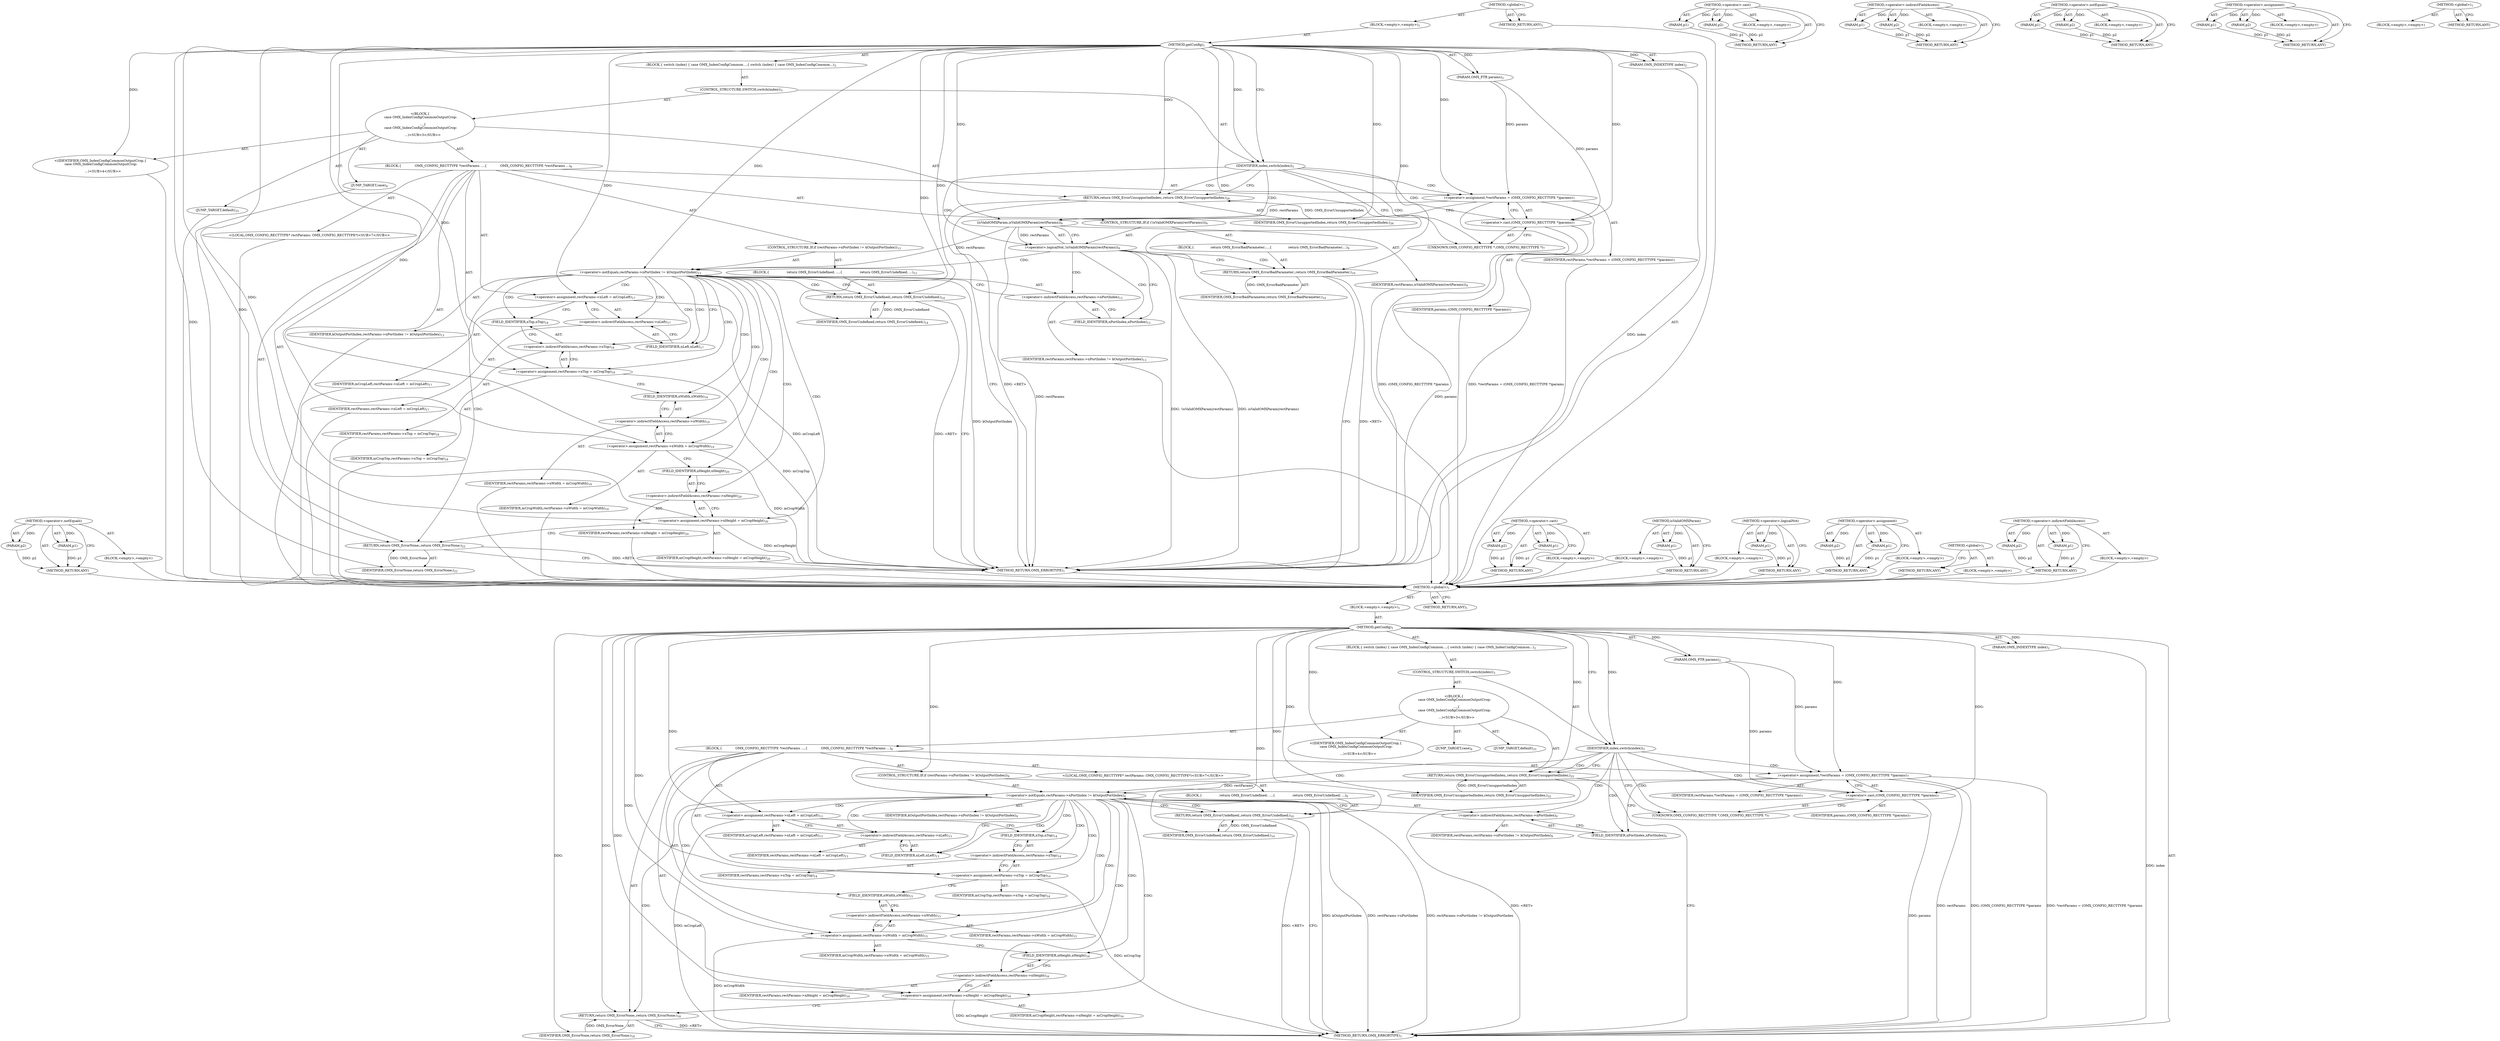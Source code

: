 digraph "&lt;operator&gt;.indirectFieldAccess" {
vulnerable_6 [label=<(METHOD,&lt;global&gt;)<SUB>1</SUB>>];
vulnerable_7 [label=<(BLOCK,&lt;empty&gt;,&lt;empty&gt;)<SUB>1</SUB>>];
vulnerable_8 [label=<(METHOD,getConfig)<SUB>1</SUB>>];
vulnerable_9 [label=<(PARAM,OMX_INDEXTYPE index)<SUB>2</SUB>>];
vulnerable_10 [label=<(PARAM,OMX_PTR params)<SUB>2</SUB>>];
vulnerable_11 [label=<(BLOCK,{
 switch (index) {
 case OMX_IndexConfigCommon...,{
 switch (index) {
 case OMX_IndexConfigCommon...)<SUB>2</SUB>>];
vulnerable_12 [label=<(CONTROL_STRUCTURE,SWITCH,switch(index))<SUB>3</SUB>>];
vulnerable_13 [label=<(IDENTIFIER,index,switch(index))<SUB>3</SUB>>];
vulnerable_14 [label="<(BLOCK,{
 case OMX_IndexConfigCommonOutputCrop:

     ...,{
 case OMX_IndexConfigCommonOutputCrop:

     ...)<SUB>3</SUB>>"];
vulnerable_15 [label=<(JUMP_TARGET,case)<SUB>4</SUB>>];
vulnerable_16 [label="<(IDENTIFIER,OMX_IndexConfigCommonOutputCrop,{
 case OMX_IndexConfigCommonOutputCrop:

     ...)<SUB>4</SUB>>"];
vulnerable_17 [label=<(BLOCK,{
             OMX_CONFIG_RECTTYPE *rectParams ...,{
             OMX_CONFIG_RECTTYPE *rectParams ...)<SUB>6</SUB>>];
vulnerable_18 [label="<(LOCAL,OMX_CONFIG_RECTTYPE* rectParams: OMX_CONFIG_RECTTYPE*)<SUB>7</SUB>>"];
vulnerable_19 [label=<(&lt;operator&gt;.assignment,*rectParams = (OMX_CONFIG_RECTTYPE *)params)<SUB>7</SUB>>];
vulnerable_20 [label=<(IDENTIFIER,rectParams,*rectParams = (OMX_CONFIG_RECTTYPE *)params)<SUB>7</SUB>>];
vulnerable_21 [label=<(&lt;operator&gt;.cast,(OMX_CONFIG_RECTTYPE *)params)<SUB>7</SUB>>];
vulnerable_22 [label=<(UNKNOWN,OMX_CONFIG_RECTTYPE *,OMX_CONFIG_RECTTYPE *)<SUB>7</SUB>>];
vulnerable_23 [label=<(IDENTIFIER,params,(OMX_CONFIG_RECTTYPE *)params)<SUB>7</SUB>>];
vulnerable_24 [label=<(CONTROL_STRUCTURE,IF,if (rectParams-&gt;nPortIndex != kOutputPortIndex))<SUB>9</SUB>>];
vulnerable_25 [label=<(&lt;operator&gt;.notEquals,rectParams-&gt;nPortIndex != kOutputPortIndex)<SUB>9</SUB>>];
vulnerable_26 [label=<(&lt;operator&gt;.indirectFieldAccess,rectParams-&gt;nPortIndex)<SUB>9</SUB>>];
vulnerable_27 [label=<(IDENTIFIER,rectParams,rectParams-&gt;nPortIndex != kOutputPortIndex)<SUB>9</SUB>>];
vulnerable_28 [label=<(FIELD_IDENTIFIER,nPortIndex,nPortIndex)<SUB>9</SUB>>];
vulnerable_29 [label=<(IDENTIFIER,kOutputPortIndex,rectParams-&gt;nPortIndex != kOutputPortIndex)<SUB>9</SUB>>];
vulnerable_30 [label=<(BLOCK,{
                 return OMX_ErrorUndefined;
 ...,{
                 return OMX_ErrorUndefined;
 ...)<SUB>9</SUB>>];
vulnerable_31 [label=<(RETURN,return OMX_ErrorUndefined;,return OMX_ErrorUndefined;)<SUB>10</SUB>>];
vulnerable_32 [label=<(IDENTIFIER,OMX_ErrorUndefined,return OMX_ErrorUndefined;)<SUB>10</SUB>>];
vulnerable_33 [label=<(&lt;operator&gt;.assignment,rectParams-&gt;nLeft = mCropLeft)<SUB>13</SUB>>];
vulnerable_34 [label=<(&lt;operator&gt;.indirectFieldAccess,rectParams-&gt;nLeft)<SUB>13</SUB>>];
vulnerable_35 [label=<(IDENTIFIER,rectParams,rectParams-&gt;nLeft = mCropLeft)<SUB>13</SUB>>];
vulnerable_36 [label=<(FIELD_IDENTIFIER,nLeft,nLeft)<SUB>13</SUB>>];
vulnerable_37 [label=<(IDENTIFIER,mCropLeft,rectParams-&gt;nLeft = mCropLeft)<SUB>13</SUB>>];
vulnerable_38 [label=<(&lt;operator&gt;.assignment,rectParams-&gt;nTop = mCropTop)<SUB>14</SUB>>];
vulnerable_39 [label=<(&lt;operator&gt;.indirectFieldAccess,rectParams-&gt;nTop)<SUB>14</SUB>>];
vulnerable_40 [label=<(IDENTIFIER,rectParams,rectParams-&gt;nTop = mCropTop)<SUB>14</SUB>>];
vulnerable_41 [label=<(FIELD_IDENTIFIER,nTop,nTop)<SUB>14</SUB>>];
vulnerable_42 [label=<(IDENTIFIER,mCropTop,rectParams-&gt;nTop = mCropTop)<SUB>14</SUB>>];
vulnerable_43 [label=<(&lt;operator&gt;.assignment,rectParams-&gt;nWidth = mCropWidth)<SUB>15</SUB>>];
vulnerable_44 [label=<(&lt;operator&gt;.indirectFieldAccess,rectParams-&gt;nWidth)<SUB>15</SUB>>];
vulnerable_45 [label=<(IDENTIFIER,rectParams,rectParams-&gt;nWidth = mCropWidth)<SUB>15</SUB>>];
vulnerable_46 [label=<(FIELD_IDENTIFIER,nWidth,nWidth)<SUB>15</SUB>>];
vulnerable_47 [label=<(IDENTIFIER,mCropWidth,rectParams-&gt;nWidth = mCropWidth)<SUB>15</SUB>>];
vulnerable_48 [label=<(&lt;operator&gt;.assignment,rectParams-&gt;nHeight = mCropHeight)<SUB>16</SUB>>];
vulnerable_49 [label=<(&lt;operator&gt;.indirectFieldAccess,rectParams-&gt;nHeight)<SUB>16</SUB>>];
vulnerable_50 [label=<(IDENTIFIER,rectParams,rectParams-&gt;nHeight = mCropHeight)<SUB>16</SUB>>];
vulnerable_51 [label=<(FIELD_IDENTIFIER,nHeight,nHeight)<SUB>16</SUB>>];
vulnerable_52 [label=<(IDENTIFIER,mCropHeight,rectParams-&gt;nHeight = mCropHeight)<SUB>16</SUB>>];
vulnerable_53 [label=<(RETURN,return OMX_ErrorNone;,return OMX_ErrorNone;)<SUB>18</SUB>>];
vulnerable_54 [label=<(IDENTIFIER,OMX_ErrorNone,return OMX_ErrorNone;)<SUB>18</SUB>>];
vulnerable_55 [label=<(JUMP_TARGET,default)<SUB>21</SUB>>];
vulnerable_56 [label=<(RETURN,return OMX_ErrorUnsupportedIndex;,return OMX_ErrorUnsupportedIndex;)<SUB>22</SUB>>];
vulnerable_57 [label=<(IDENTIFIER,OMX_ErrorUnsupportedIndex,return OMX_ErrorUnsupportedIndex;)<SUB>22</SUB>>];
vulnerable_58 [label=<(METHOD_RETURN,OMX_ERRORTYPE)<SUB>1</SUB>>];
vulnerable_60 [label=<(METHOD_RETURN,ANY)<SUB>1</SUB>>];
vulnerable_86 [label=<(METHOD,&lt;operator&gt;.cast)>];
vulnerable_87 [label=<(PARAM,p1)>];
vulnerable_88 [label=<(PARAM,p2)>];
vulnerable_89 [label=<(BLOCK,&lt;empty&gt;,&lt;empty&gt;)>];
vulnerable_90 [label=<(METHOD_RETURN,ANY)>];
vulnerable_96 [label=<(METHOD,&lt;operator&gt;.indirectFieldAccess)>];
vulnerable_97 [label=<(PARAM,p1)>];
vulnerable_98 [label=<(PARAM,p2)>];
vulnerable_99 [label=<(BLOCK,&lt;empty&gt;,&lt;empty&gt;)>];
vulnerable_100 [label=<(METHOD_RETURN,ANY)>];
vulnerable_91 [label=<(METHOD,&lt;operator&gt;.notEquals)>];
vulnerable_92 [label=<(PARAM,p1)>];
vulnerable_93 [label=<(PARAM,p2)>];
vulnerable_94 [label=<(BLOCK,&lt;empty&gt;,&lt;empty&gt;)>];
vulnerable_95 [label=<(METHOD_RETURN,ANY)>];
vulnerable_81 [label=<(METHOD,&lt;operator&gt;.assignment)>];
vulnerable_82 [label=<(PARAM,p1)>];
vulnerable_83 [label=<(PARAM,p2)>];
vulnerable_84 [label=<(BLOCK,&lt;empty&gt;,&lt;empty&gt;)>];
vulnerable_85 [label=<(METHOD_RETURN,ANY)>];
vulnerable_75 [label=<(METHOD,&lt;global&gt;)<SUB>1</SUB>>];
vulnerable_76 [label=<(BLOCK,&lt;empty&gt;,&lt;empty&gt;)>];
vulnerable_77 [label=<(METHOD_RETURN,ANY)>];
fixed_106 [label=<(METHOD,&lt;operator&gt;.notEquals)>];
fixed_107 [label=<(PARAM,p1)>];
fixed_108 [label=<(PARAM,p2)>];
fixed_109 [label=<(BLOCK,&lt;empty&gt;,&lt;empty&gt;)>];
fixed_110 [label=<(METHOD_RETURN,ANY)>];
fixed_6 [label=<(METHOD,&lt;global&gt;)<SUB>1</SUB>>];
fixed_7 [label=<(BLOCK,&lt;empty&gt;,&lt;empty&gt;)<SUB>1</SUB>>];
fixed_8 [label=<(METHOD,getConfig)<SUB>1</SUB>>];
fixed_9 [label=<(PARAM,OMX_INDEXTYPE index)<SUB>2</SUB>>];
fixed_10 [label=<(PARAM,OMX_PTR params)<SUB>2</SUB>>];
fixed_11 [label=<(BLOCK,{
 switch (index) {
 case OMX_IndexConfigCommon...,{
 switch (index) {
 case OMX_IndexConfigCommon...)<SUB>2</SUB>>];
fixed_12 [label=<(CONTROL_STRUCTURE,SWITCH,switch(index))<SUB>3</SUB>>];
fixed_13 [label=<(IDENTIFIER,index,switch(index))<SUB>3</SUB>>];
fixed_14 [label="<(BLOCK,{
 case OMX_IndexConfigCommonOutputCrop:

     ...,{
 case OMX_IndexConfigCommonOutputCrop:

     ...)<SUB>3</SUB>>"];
fixed_15 [label=<(JUMP_TARGET,case)<SUB>4</SUB>>];
fixed_16 [label="<(IDENTIFIER,OMX_IndexConfigCommonOutputCrop,{
 case OMX_IndexConfigCommonOutputCrop:

     ...)<SUB>4</SUB>>"];
fixed_17 [label=<(BLOCK,{
             OMX_CONFIG_RECTTYPE *rectParams ...,{
             OMX_CONFIG_RECTTYPE *rectParams ...)<SUB>6</SUB>>];
fixed_18 [label="<(LOCAL,OMX_CONFIG_RECTTYPE* rectParams: OMX_CONFIG_RECTTYPE*)<SUB>7</SUB>>"];
fixed_19 [label=<(&lt;operator&gt;.assignment,*rectParams = (OMX_CONFIG_RECTTYPE *)params)<SUB>7</SUB>>];
fixed_20 [label=<(IDENTIFIER,rectParams,*rectParams = (OMX_CONFIG_RECTTYPE *)params)<SUB>7</SUB>>];
fixed_21 [label=<(&lt;operator&gt;.cast,(OMX_CONFIG_RECTTYPE *)params)<SUB>7</SUB>>];
fixed_22 [label=<(UNKNOWN,OMX_CONFIG_RECTTYPE *,OMX_CONFIG_RECTTYPE *)<SUB>7</SUB>>];
fixed_23 [label=<(IDENTIFIER,params,(OMX_CONFIG_RECTTYPE *)params)<SUB>7</SUB>>];
fixed_24 [label=<(CONTROL_STRUCTURE,IF,if (!isValidOMXParam(rectParams)))<SUB>9</SUB>>];
fixed_25 [label=<(&lt;operator&gt;.logicalNot,!isValidOMXParam(rectParams))<SUB>9</SUB>>];
fixed_26 [label=<(isValidOMXParam,isValidOMXParam(rectParams))<SUB>9</SUB>>];
fixed_27 [label=<(IDENTIFIER,rectParams,isValidOMXParam(rectParams))<SUB>9</SUB>>];
fixed_28 [label=<(BLOCK,{
                return OMX_ErrorBadParameter;...,{
                return OMX_ErrorBadParameter;...)<SUB>9</SUB>>];
fixed_29 [label=<(RETURN,return OMX_ErrorBadParameter;,return OMX_ErrorBadParameter;)<SUB>10</SUB>>];
fixed_30 [label=<(IDENTIFIER,OMX_ErrorBadParameter,return OMX_ErrorBadParameter;)<SUB>10</SUB>>];
fixed_31 [label=<(CONTROL_STRUCTURE,IF,if (rectParams-&gt;nPortIndex != kOutputPortIndex))<SUB>13</SUB>>];
fixed_32 [label=<(&lt;operator&gt;.notEquals,rectParams-&gt;nPortIndex != kOutputPortIndex)<SUB>13</SUB>>];
fixed_33 [label=<(&lt;operator&gt;.indirectFieldAccess,rectParams-&gt;nPortIndex)<SUB>13</SUB>>];
fixed_34 [label=<(IDENTIFIER,rectParams,rectParams-&gt;nPortIndex != kOutputPortIndex)<SUB>13</SUB>>];
fixed_35 [label=<(FIELD_IDENTIFIER,nPortIndex,nPortIndex)<SUB>13</SUB>>];
fixed_36 [label=<(IDENTIFIER,kOutputPortIndex,rectParams-&gt;nPortIndex != kOutputPortIndex)<SUB>13</SUB>>];
fixed_37 [label=<(BLOCK,{
                 return OMX_ErrorUndefined;
 ...,{
                 return OMX_ErrorUndefined;
 ...)<SUB>13</SUB>>];
fixed_38 [label=<(RETURN,return OMX_ErrorUndefined;,return OMX_ErrorUndefined;)<SUB>14</SUB>>];
fixed_39 [label=<(IDENTIFIER,OMX_ErrorUndefined,return OMX_ErrorUndefined;)<SUB>14</SUB>>];
fixed_40 [label=<(&lt;operator&gt;.assignment,rectParams-&gt;nLeft = mCropLeft)<SUB>17</SUB>>];
fixed_41 [label=<(&lt;operator&gt;.indirectFieldAccess,rectParams-&gt;nLeft)<SUB>17</SUB>>];
fixed_42 [label=<(IDENTIFIER,rectParams,rectParams-&gt;nLeft = mCropLeft)<SUB>17</SUB>>];
fixed_43 [label=<(FIELD_IDENTIFIER,nLeft,nLeft)<SUB>17</SUB>>];
fixed_44 [label=<(IDENTIFIER,mCropLeft,rectParams-&gt;nLeft = mCropLeft)<SUB>17</SUB>>];
fixed_45 [label=<(&lt;operator&gt;.assignment,rectParams-&gt;nTop = mCropTop)<SUB>18</SUB>>];
fixed_46 [label=<(&lt;operator&gt;.indirectFieldAccess,rectParams-&gt;nTop)<SUB>18</SUB>>];
fixed_47 [label=<(IDENTIFIER,rectParams,rectParams-&gt;nTop = mCropTop)<SUB>18</SUB>>];
fixed_48 [label=<(FIELD_IDENTIFIER,nTop,nTop)<SUB>18</SUB>>];
fixed_49 [label=<(IDENTIFIER,mCropTop,rectParams-&gt;nTop = mCropTop)<SUB>18</SUB>>];
fixed_50 [label=<(&lt;operator&gt;.assignment,rectParams-&gt;nWidth = mCropWidth)<SUB>19</SUB>>];
fixed_51 [label=<(&lt;operator&gt;.indirectFieldAccess,rectParams-&gt;nWidth)<SUB>19</SUB>>];
fixed_52 [label=<(IDENTIFIER,rectParams,rectParams-&gt;nWidth = mCropWidth)<SUB>19</SUB>>];
fixed_53 [label=<(FIELD_IDENTIFIER,nWidth,nWidth)<SUB>19</SUB>>];
fixed_54 [label=<(IDENTIFIER,mCropWidth,rectParams-&gt;nWidth = mCropWidth)<SUB>19</SUB>>];
fixed_55 [label=<(&lt;operator&gt;.assignment,rectParams-&gt;nHeight = mCropHeight)<SUB>20</SUB>>];
fixed_56 [label=<(&lt;operator&gt;.indirectFieldAccess,rectParams-&gt;nHeight)<SUB>20</SUB>>];
fixed_57 [label=<(IDENTIFIER,rectParams,rectParams-&gt;nHeight = mCropHeight)<SUB>20</SUB>>];
fixed_58 [label=<(FIELD_IDENTIFIER,nHeight,nHeight)<SUB>20</SUB>>];
fixed_59 [label=<(IDENTIFIER,mCropHeight,rectParams-&gt;nHeight = mCropHeight)<SUB>20</SUB>>];
fixed_60 [label=<(RETURN,return OMX_ErrorNone;,return OMX_ErrorNone;)<SUB>22</SUB>>];
fixed_61 [label=<(IDENTIFIER,OMX_ErrorNone,return OMX_ErrorNone;)<SUB>22</SUB>>];
fixed_62 [label=<(JUMP_TARGET,default)<SUB>25</SUB>>];
fixed_63 [label=<(RETURN,return OMX_ErrorUnsupportedIndex;,return OMX_ErrorUnsupportedIndex;)<SUB>26</SUB>>];
fixed_64 [label=<(IDENTIFIER,OMX_ErrorUnsupportedIndex,return OMX_ErrorUnsupportedIndex;)<SUB>26</SUB>>];
fixed_65 [label=<(METHOD_RETURN,OMX_ERRORTYPE)<SUB>1</SUB>>];
fixed_67 [label=<(METHOD_RETURN,ANY)<SUB>1</SUB>>];
fixed_93 [label=<(METHOD,&lt;operator&gt;.cast)>];
fixed_94 [label=<(PARAM,p1)>];
fixed_95 [label=<(PARAM,p2)>];
fixed_96 [label=<(BLOCK,&lt;empty&gt;,&lt;empty&gt;)>];
fixed_97 [label=<(METHOD_RETURN,ANY)>];
fixed_102 [label=<(METHOD,isValidOMXParam)>];
fixed_103 [label=<(PARAM,p1)>];
fixed_104 [label=<(BLOCK,&lt;empty&gt;,&lt;empty&gt;)>];
fixed_105 [label=<(METHOD_RETURN,ANY)>];
fixed_98 [label=<(METHOD,&lt;operator&gt;.logicalNot)>];
fixed_99 [label=<(PARAM,p1)>];
fixed_100 [label=<(BLOCK,&lt;empty&gt;,&lt;empty&gt;)>];
fixed_101 [label=<(METHOD_RETURN,ANY)>];
fixed_88 [label=<(METHOD,&lt;operator&gt;.assignment)>];
fixed_89 [label=<(PARAM,p1)>];
fixed_90 [label=<(PARAM,p2)>];
fixed_91 [label=<(BLOCK,&lt;empty&gt;,&lt;empty&gt;)>];
fixed_92 [label=<(METHOD_RETURN,ANY)>];
fixed_82 [label=<(METHOD,&lt;global&gt;)<SUB>1</SUB>>];
fixed_83 [label=<(BLOCK,&lt;empty&gt;,&lt;empty&gt;)>];
fixed_84 [label=<(METHOD_RETURN,ANY)>];
fixed_111 [label=<(METHOD,&lt;operator&gt;.indirectFieldAccess)>];
fixed_112 [label=<(PARAM,p1)>];
fixed_113 [label=<(PARAM,p2)>];
fixed_114 [label=<(BLOCK,&lt;empty&gt;,&lt;empty&gt;)>];
fixed_115 [label=<(METHOD_RETURN,ANY)>];
vulnerable_6 -> vulnerable_7  [key=0, label="AST: "];
vulnerable_6 -> vulnerable_60  [key=0, label="AST: "];
vulnerable_6 -> vulnerable_60  [key=1, label="CFG: "];
vulnerable_7 -> vulnerable_8  [key=0, label="AST: "];
vulnerable_8 -> vulnerable_9  [key=0, label="AST: "];
vulnerable_8 -> vulnerable_9  [key=1, label="DDG: "];
vulnerable_8 -> vulnerable_10  [key=0, label="AST: "];
vulnerable_8 -> vulnerable_10  [key=1, label="DDG: "];
vulnerable_8 -> vulnerable_11  [key=0, label="AST: "];
vulnerable_8 -> vulnerable_58  [key=0, label="AST: "];
vulnerable_8 -> vulnerable_13  [key=0, label="CFG: "];
vulnerable_8 -> vulnerable_13  [key=1, label="DDG: "];
vulnerable_8 -> vulnerable_16  [key=0, label="DDG: "];
vulnerable_8 -> vulnerable_56  [key=0, label="DDG: "];
vulnerable_8 -> vulnerable_19  [key=0, label="DDG: "];
vulnerable_8 -> vulnerable_33  [key=0, label="DDG: "];
vulnerable_8 -> vulnerable_38  [key=0, label="DDG: "];
vulnerable_8 -> vulnerable_43  [key=0, label="DDG: "];
vulnerable_8 -> vulnerable_48  [key=0, label="DDG: "];
vulnerable_8 -> vulnerable_53  [key=0, label="DDG: "];
vulnerable_8 -> vulnerable_57  [key=0, label="DDG: "];
vulnerable_8 -> vulnerable_54  [key=0, label="DDG: "];
vulnerable_8 -> vulnerable_21  [key=0, label="DDG: "];
vulnerable_8 -> vulnerable_25  [key=0, label="DDG: "];
vulnerable_8 -> vulnerable_31  [key=0, label="DDG: "];
vulnerable_8 -> vulnerable_32  [key=0, label="DDG: "];
vulnerable_9 -> vulnerable_58  [key=0, label="DDG: index"];
vulnerable_10 -> vulnerable_19  [key=0, label="DDG: params"];
vulnerable_10 -> vulnerable_21  [key=0, label="DDG: params"];
vulnerable_11 -> vulnerable_12  [key=0, label="AST: "];
vulnerable_12 -> vulnerable_13  [key=0, label="AST: "];
vulnerable_12 -> vulnerable_14  [key=0, label="AST: "];
vulnerable_13 -> vulnerable_22  [key=0, label="CFG: "];
vulnerable_13 -> vulnerable_22  [key=1, label="CDG: "];
vulnerable_13 -> vulnerable_56  [key=0, label="CFG: "];
vulnerable_13 -> vulnerable_56  [key=1, label="CDG: "];
vulnerable_13 -> vulnerable_21  [key=0, label="CDG: "];
vulnerable_13 -> vulnerable_26  [key=0, label="CDG: "];
vulnerable_13 -> vulnerable_19  [key=0, label="CDG: "];
vulnerable_13 -> vulnerable_28  [key=0, label="CDG: "];
vulnerable_13 -> vulnerable_25  [key=0, label="CDG: "];
vulnerable_14 -> vulnerable_15  [key=0, label="AST: "];
vulnerable_14 -> vulnerable_16  [key=0, label="AST: "];
vulnerable_14 -> vulnerable_17  [key=0, label="AST: "];
vulnerable_14 -> vulnerable_55  [key=0, label="AST: "];
vulnerable_14 -> vulnerable_56  [key=0, label="AST: "];
vulnerable_17 -> vulnerable_18  [key=0, label="AST: "];
vulnerable_17 -> vulnerable_19  [key=0, label="AST: "];
vulnerable_17 -> vulnerable_24  [key=0, label="AST: "];
vulnerable_17 -> vulnerable_33  [key=0, label="AST: "];
vulnerable_17 -> vulnerable_38  [key=0, label="AST: "];
vulnerable_17 -> vulnerable_43  [key=0, label="AST: "];
vulnerable_17 -> vulnerable_48  [key=0, label="AST: "];
vulnerable_17 -> vulnerable_53  [key=0, label="AST: "];
vulnerable_19 -> vulnerable_20  [key=0, label="AST: "];
vulnerable_19 -> vulnerable_21  [key=0, label="AST: "];
vulnerable_19 -> vulnerable_28  [key=0, label="CFG: "];
vulnerable_19 -> vulnerable_58  [key=0, label="DDG: rectParams"];
vulnerable_19 -> vulnerable_58  [key=1, label="DDG: (OMX_CONFIG_RECTTYPE *)params"];
vulnerable_19 -> vulnerable_58  [key=2, label="DDG: *rectParams = (OMX_CONFIG_RECTTYPE *)params"];
vulnerable_19 -> vulnerable_25  [key=0, label="DDG: rectParams"];
vulnerable_21 -> vulnerable_22  [key=0, label="AST: "];
vulnerable_21 -> vulnerable_23  [key=0, label="AST: "];
vulnerable_21 -> vulnerable_19  [key=0, label="CFG: "];
vulnerable_21 -> vulnerable_58  [key=0, label="DDG: params"];
vulnerable_22 -> vulnerable_21  [key=0, label="CFG: "];
vulnerable_24 -> vulnerable_25  [key=0, label="AST: "];
vulnerable_24 -> vulnerable_30  [key=0, label="AST: "];
vulnerable_25 -> vulnerable_26  [key=0, label="AST: "];
vulnerable_25 -> vulnerable_29  [key=0, label="AST: "];
vulnerable_25 -> vulnerable_31  [key=0, label="CFG: "];
vulnerable_25 -> vulnerable_31  [key=1, label="CDG: "];
vulnerable_25 -> vulnerable_36  [key=0, label="CFG: "];
vulnerable_25 -> vulnerable_36  [key=1, label="CDG: "];
vulnerable_25 -> vulnerable_58  [key=0, label="DDG: rectParams-&gt;nPortIndex"];
vulnerable_25 -> vulnerable_58  [key=1, label="DDG: rectParams-&gt;nPortIndex != kOutputPortIndex"];
vulnerable_25 -> vulnerable_58  [key=2, label="DDG: kOutputPortIndex"];
vulnerable_25 -> vulnerable_34  [key=0, label="CDG: "];
vulnerable_25 -> vulnerable_48  [key=0, label="CDG: "];
vulnerable_25 -> vulnerable_49  [key=0, label="CDG: "];
vulnerable_25 -> vulnerable_33  [key=0, label="CDG: "];
vulnerable_25 -> vulnerable_51  [key=0, label="CDG: "];
vulnerable_25 -> vulnerable_46  [key=0, label="CDG: "];
vulnerable_25 -> vulnerable_53  [key=0, label="CDG: "];
vulnerable_25 -> vulnerable_38  [key=0, label="CDG: "];
vulnerable_25 -> vulnerable_41  [key=0, label="CDG: "];
vulnerable_25 -> vulnerable_44  [key=0, label="CDG: "];
vulnerable_25 -> vulnerable_39  [key=0, label="CDG: "];
vulnerable_25 -> vulnerable_43  [key=0, label="CDG: "];
vulnerable_26 -> vulnerable_27  [key=0, label="AST: "];
vulnerable_26 -> vulnerable_28  [key=0, label="AST: "];
vulnerable_26 -> vulnerable_25  [key=0, label="CFG: "];
vulnerable_28 -> vulnerable_26  [key=0, label="CFG: "];
vulnerable_30 -> vulnerable_31  [key=0, label="AST: "];
vulnerable_31 -> vulnerable_32  [key=0, label="AST: "];
vulnerable_31 -> vulnerable_58  [key=0, label="CFG: "];
vulnerable_31 -> vulnerable_58  [key=1, label="DDG: &lt;RET&gt;"];
vulnerable_32 -> vulnerable_31  [key=0, label="DDG: OMX_ErrorUndefined"];
vulnerable_33 -> vulnerable_34  [key=0, label="AST: "];
vulnerable_33 -> vulnerable_37  [key=0, label="AST: "];
vulnerable_33 -> vulnerable_41  [key=0, label="CFG: "];
vulnerable_33 -> vulnerable_58  [key=0, label="DDG: mCropLeft"];
vulnerable_34 -> vulnerable_35  [key=0, label="AST: "];
vulnerable_34 -> vulnerable_36  [key=0, label="AST: "];
vulnerable_34 -> vulnerable_33  [key=0, label="CFG: "];
vulnerable_36 -> vulnerable_34  [key=0, label="CFG: "];
vulnerable_38 -> vulnerable_39  [key=0, label="AST: "];
vulnerable_38 -> vulnerable_42  [key=0, label="AST: "];
vulnerable_38 -> vulnerable_46  [key=0, label="CFG: "];
vulnerable_38 -> vulnerable_58  [key=0, label="DDG: mCropTop"];
vulnerable_39 -> vulnerable_40  [key=0, label="AST: "];
vulnerable_39 -> vulnerable_41  [key=0, label="AST: "];
vulnerable_39 -> vulnerable_38  [key=0, label="CFG: "];
vulnerable_41 -> vulnerable_39  [key=0, label="CFG: "];
vulnerable_43 -> vulnerable_44  [key=0, label="AST: "];
vulnerable_43 -> vulnerable_47  [key=0, label="AST: "];
vulnerable_43 -> vulnerable_51  [key=0, label="CFG: "];
vulnerable_43 -> vulnerable_58  [key=0, label="DDG: mCropWidth"];
vulnerable_44 -> vulnerable_45  [key=0, label="AST: "];
vulnerable_44 -> vulnerable_46  [key=0, label="AST: "];
vulnerable_44 -> vulnerable_43  [key=0, label="CFG: "];
vulnerable_46 -> vulnerable_44  [key=0, label="CFG: "];
vulnerable_48 -> vulnerable_49  [key=0, label="AST: "];
vulnerable_48 -> vulnerable_52  [key=0, label="AST: "];
vulnerable_48 -> vulnerable_53  [key=0, label="CFG: "];
vulnerable_48 -> vulnerable_58  [key=0, label="DDG: mCropHeight"];
vulnerable_49 -> vulnerable_50  [key=0, label="AST: "];
vulnerable_49 -> vulnerable_51  [key=0, label="AST: "];
vulnerable_49 -> vulnerable_48  [key=0, label="CFG: "];
vulnerable_51 -> vulnerable_49  [key=0, label="CFG: "];
vulnerable_53 -> vulnerable_54  [key=0, label="AST: "];
vulnerable_53 -> vulnerable_58  [key=0, label="CFG: "];
vulnerable_53 -> vulnerable_58  [key=1, label="DDG: &lt;RET&gt;"];
vulnerable_54 -> vulnerable_53  [key=0, label="DDG: OMX_ErrorNone"];
vulnerable_56 -> vulnerable_57  [key=0, label="AST: "];
vulnerable_56 -> vulnerable_58  [key=0, label="CFG: "];
vulnerable_56 -> vulnerable_58  [key=1, label="DDG: &lt;RET&gt;"];
vulnerable_57 -> vulnerable_56  [key=0, label="DDG: OMX_ErrorUnsupportedIndex"];
vulnerable_86 -> vulnerable_87  [key=0, label="AST: "];
vulnerable_86 -> vulnerable_87  [key=1, label="DDG: "];
vulnerable_86 -> vulnerable_89  [key=0, label="AST: "];
vulnerable_86 -> vulnerable_88  [key=0, label="AST: "];
vulnerable_86 -> vulnerable_88  [key=1, label="DDG: "];
vulnerable_86 -> vulnerable_90  [key=0, label="AST: "];
vulnerable_86 -> vulnerable_90  [key=1, label="CFG: "];
vulnerable_87 -> vulnerable_90  [key=0, label="DDG: p1"];
vulnerable_88 -> vulnerable_90  [key=0, label="DDG: p2"];
vulnerable_96 -> vulnerable_97  [key=0, label="AST: "];
vulnerable_96 -> vulnerable_97  [key=1, label="DDG: "];
vulnerable_96 -> vulnerable_99  [key=0, label="AST: "];
vulnerable_96 -> vulnerable_98  [key=0, label="AST: "];
vulnerable_96 -> vulnerable_98  [key=1, label="DDG: "];
vulnerable_96 -> vulnerable_100  [key=0, label="AST: "];
vulnerable_96 -> vulnerable_100  [key=1, label="CFG: "];
vulnerable_97 -> vulnerable_100  [key=0, label="DDG: p1"];
vulnerable_98 -> vulnerable_100  [key=0, label="DDG: p2"];
vulnerable_91 -> vulnerable_92  [key=0, label="AST: "];
vulnerable_91 -> vulnerable_92  [key=1, label="DDG: "];
vulnerable_91 -> vulnerable_94  [key=0, label="AST: "];
vulnerable_91 -> vulnerable_93  [key=0, label="AST: "];
vulnerable_91 -> vulnerable_93  [key=1, label="DDG: "];
vulnerable_91 -> vulnerable_95  [key=0, label="AST: "];
vulnerable_91 -> vulnerable_95  [key=1, label="CFG: "];
vulnerable_92 -> vulnerable_95  [key=0, label="DDG: p1"];
vulnerable_93 -> vulnerable_95  [key=0, label="DDG: p2"];
vulnerable_81 -> vulnerable_82  [key=0, label="AST: "];
vulnerable_81 -> vulnerable_82  [key=1, label="DDG: "];
vulnerable_81 -> vulnerable_84  [key=0, label="AST: "];
vulnerable_81 -> vulnerable_83  [key=0, label="AST: "];
vulnerable_81 -> vulnerable_83  [key=1, label="DDG: "];
vulnerable_81 -> vulnerable_85  [key=0, label="AST: "];
vulnerable_81 -> vulnerable_85  [key=1, label="CFG: "];
vulnerable_82 -> vulnerable_85  [key=0, label="DDG: p1"];
vulnerable_83 -> vulnerable_85  [key=0, label="DDG: p2"];
vulnerable_75 -> vulnerable_76  [key=0, label="AST: "];
vulnerable_75 -> vulnerable_77  [key=0, label="AST: "];
vulnerable_75 -> vulnerable_77  [key=1, label="CFG: "];
fixed_106 -> fixed_107  [key=0, label="AST: "];
fixed_106 -> fixed_107  [key=1, label="DDG: "];
fixed_106 -> fixed_109  [key=0, label="AST: "];
fixed_106 -> fixed_108  [key=0, label="AST: "];
fixed_106 -> fixed_108  [key=1, label="DDG: "];
fixed_106 -> fixed_110  [key=0, label="AST: "];
fixed_106 -> fixed_110  [key=1, label="CFG: "];
fixed_107 -> fixed_110  [key=0, label="DDG: p1"];
fixed_108 -> fixed_110  [key=0, label="DDG: p2"];
fixed_109 -> vulnerable_6  [key=0];
fixed_110 -> vulnerable_6  [key=0];
fixed_6 -> fixed_7  [key=0, label="AST: "];
fixed_6 -> fixed_67  [key=0, label="AST: "];
fixed_6 -> fixed_67  [key=1, label="CFG: "];
fixed_7 -> fixed_8  [key=0, label="AST: "];
fixed_8 -> fixed_9  [key=0, label="AST: "];
fixed_8 -> fixed_9  [key=1, label="DDG: "];
fixed_8 -> fixed_10  [key=0, label="AST: "];
fixed_8 -> fixed_10  [key=1, label="DDG: "];
fixed_8 -> fixed_11  [key=0, label="AST: "];
fixed_8 -> fixed_65  [key=0, label="AST: "];
fixed_8 -> fixed_13  [key=0, label="CFG: "];
fixed_8 -> fixed_13  [key=1, label="DDG: "];
fixed_8 -> fixed_16  [key=0, label="DDG: "];
fixed_8 -> fixed_63  [key=0, label="DDG: "];
fixed_8 -> fixed_19  [key=0, label="DDG: "];
fixed_8 -> fixed_40  [key=0, label="DDG: "];
fixed_8 -> fixed_45  [key=0, label="DDG: "];
fixed_8 -> fixed_50  [key=0, label="DDG: "];
fixed_8 -> fixed_55  [key=0, label="DDG: "];
fixed_8 -> fixed_60  [key=0, label="DDG: "];
fixed_8 -> fixed_64  [key=0, label="DDG: "];
fixed_8 -> fixed_61  [key=0, label="DDG: "];
fixed_8 -> fixed_21  [key=0, label="DDG: "];
fixed_8 -> fixed_29  [key=0, label="DDG: "];
fixed_8 -> fixed_32  [key=0, label="DDG: "];
fixed_8 -> fixed_38  [key=0, label="DDG: "];
fixed_8 -> fixed_26  [key=0, label="DDG: "];
fixed_8 -> fixed_30  [key=0, label="DDG: "];
fixed_8 -> fixed_39  [key=0, label="DDG: "];
fixed_9 -> fixed_65  [key=0, label="DDG: index"];
fixed_10 -> fixed_19  [key=0, label="DDG: params"];
fixed_10 -> fixed_21  [key=0, label="DDG: params"];
fixed_11 -> fixed_12  [key=0, label="AST: "];
fixed_12 -> fixed_13  [key=0, label="AST: "];
fixed_12 -> fixed_14  [key=0, label="AST: "];
fixed_13 -> fixed_22  [key=0, label="CFG: "];
fixed_13 -> fixed_22  [key=1, label="CDG: "];
fixed_13 -> fixed_63  [key=0, label="CFG: "];
fixed_13 -> fixed_63  [key=1, label="CDG: "];
fixed_13 -> fixed_21  [key=0, label="CDG: "];
fixed_13 -> fixed_26  [key=0, label="CDG: "];
fixed_13 -> fixed_19  [key=0, label="CDG: "];
fixed_13 -> fixed_25  [key=0, label="CDG: "];
fixed_14 -> fixed_15  [key=0, label="AST: "];
fixed_14 -> fixed_16  [key=0, label="AST: "];
fixed_14 -> fixed_17  [key=0, label="AST: "];
fixed_14 -> fixed_62  [key=0, label="AST: "];
fixed_14 -> fixed_63  [key=0, label="AST: "];
fixed_15 -> vulnerable_6  [key=0];
fixed_16 -> vulnerable_6  [key=0];
fixed_17 -> fixed_18  [key=0, label="AST: "];
fixed_17 -> fixed_19  [key=0, label="AST: "];
fixed_17 -> fixed_24  [key=0, label="AST: "];
fixed_17 -> fixed_31  [key=0, label="AST: "];
fixed_17 -> fixed_40  [key=0, label="AST: "];
fixed_17 -> fixed_45  [key=0, label="AST: "];
fixed_17 -> fixed_50  [key=0, label="AST: "];
fixed_17 -> fixed_55  [key=0, label="AST: "];
fixed_17 -> fixed_60  [key=0, label="AST: "];
fixed_18 -> vulnerable_6  [key=0];
fixed_19 -> fixed_20  [key=0, label="AST: "];
fixed_19 -> fixed_21  [key=0, label="AST: "];
fixed_19 -> fixed_26  [key=0, label="CFG: "];
fixed_19 -> fixed_26  [key=1, label="DDG: rectParams"];
fixed_19 -> fixed_65  [key=0, label="DDG: (OMX_CONFIG_RECTTYPE *)params"];
fixed_19 -> fixed_65  [key=1, label="DDG: *rectParams = (OMX_CONFIG_RECTTYPE *)params"];
fixed_20 -> vulnerable_6  [key=0];
fixed_21 -> fixed_22  [key=0, label="AST: "];
fixed_21 -> fixed_23  [key=0, label="AST: "];
fixed_21 -> fixed_19  [key=0, label="CFG: "];
fixed_21 -> fixed_65  [key=0, label="DDG: params"];
fixed_22 -> fixed_21  [key=0, label="CFG: "];
fixed_23 -> vulnerable_6  [key=0];
fixed_24 -> fixed_25  [key=0, label="AST: "];
fixed_24 -> fixed_28  [key=0, label="AST: "];
fixed_25 -> fixed_26  [key=0, label="AST: "];
fixed_25 -> fixed_29  [key=0, label="CFG: "];
fixed_25 -> fixed_29  [key=1, label="CDG: "];
fixed_25 -> fixed_35  [key=0, label="CFG: "];
fixed_25 -> fixed_35  [key=1, label="CDG: "];
fixed_25 -> fixed_65  [key=0, label="DDG: isValidOMXParam(rectParams)"];
fixed_25 -> fixed_65  [key=1, label="DDG: !isValidOMXParam(rectParams)"];
fixed_25 -> fixed_32  [key=0, label="CDG: "];
fixed_25 -> fixed_33  [key=0, label="CDG: "];
fixed_26 -> fixed_27  [key=0, label="AST: "];
fixed_26 -> fixed_25  [key=0, label="CFG: "];
fixed_26 -> fixed_25  [key=1, label="DDG: rectParams"];
fixed_26 -> fixed_65  [key=0, label="DDG: rectParams"];
fixed_26 -> fixed_32  [key=0, label="DDG: rectParams"];
fixed_27 -> vulnerable_6  [key=0];
fixed_28 -> fixed_29  [key=0, label="AST: "];
fixed_29 -> fixed_30  [key=0, label="AST: "];
fixed_29 -> fixed_65  [key=0, label="CFG: "];
fixed_29 -> fixed_65  [key=1, label="DDG: &lt;RET&gt;"];
fixed_30 -> fixed_29  [key=0, label="DDG: OMX_ErrorBadParameter"];
fixed_31 -> fixed_32  [key=0, label="AST: "];
fixed_31 -> fixed_37  [key=0, label="AST: "];
fixed_32 -> fixed_33  [key=0, label="AST: "];
fixed_32 -> fixed_36  [key=0, label="AST: "];
fixed_32 -> fixed_38  [key=0, label="CFG: "];
fixed_32 -> fixed_38  [key=1, label="CDG: "];
fixed_32 -> fixed_43  [key=0, label="CFG: "];
fixed_32 -> fixed_43  [key=1, label="CDG: "];
fixed_32 -> fixed_65  [key=0, label="DDG: kOutputPortIndex"];
fixed_32 -> fixed_48  [key=0, label="CDG: "];
fixed_32 -> fixed_58  [key=0, label="CDG: "];
fixed_32 -> fixed_60  [key=0, label="CDG: "];
fixed_32 -> fixed_51  [key=0, label="CDG: "];
fixed_32 -> fixed_46  [key=0, label="CDG: "];
fixed_32 -> fixed_53  [key=0, label="CDG: "];
fixed_32 -> fixed_56  [key=0, label="CDG: "];
fixed_32 -> fixed_41  [key=0, label="CDG: "];
fixed_32 -> fixed_45  [key=0, label="CDG: "];
fixed_32 -> fixed_40  [key=0, label="CDG: "];
fixed_32 -> fixed_50  [key=0, label="CDG: "];
fixed_32 -> fixed_55  [key=0, label="CDG: "];
fixed_33 -> fixed_34  [key=0, label="AST: "];
fixed_33 -> fixed_35  [key=0, label="AST: "];
fixed_33 -> fixed_32  [key=0, label="CFG: "];
fixed_34 -> vulnerable_6  [key=0];
fixed_35 -> fixed_33  [key=0, label="CFG: "];
fixed_36 -> vulnerable_6  [key=0];
fixed_37 -> fixed_38  [key=0, label="AST: "];
fixed_38 -> fixed_39  [key=0, label="AST: "];
fixed_38 -> fixed_65  [key=0, label="CFG: "];
fixed_38 -> fixed_65  [key=1, label="DDG: &lt;RET&gt;"];
fixed_39 -> fixed_38  [key=0, label="DDG: OMX_ErrorUndefined"];
fixed_40 -> fixed_41  [key=0, label="AST: "];
fixed_40 -> fixed_44  [key=0, label="AST: "];
fixed_40 -> fixed_48  [key=0, label="CFG: "];
fixed_40 -> fixed_65  [key=0, label="DDG: mCropLeft"];
fixed_41 -> fixed_42  [key=0, label="AST: "];
fixed_41 -> fixed_43  [key=0, label="AST: "];
fixed_41 -> fixed_40  [key=0, label="CFG: "];
fixed_42 -> vulnerable_6  [key=0];
fixed_43 -> fixed_41  [key=0, label="CFG: "];
fixed_44 -> vulnerable_6  [key=0];
fixed_45 -> fixed_46  [key=0, label="AST: "];
fixed_45 -> fixed_49  [key=0, label="AST: "];
fixed_45 -> fixed_53  [key=0, label="CFG: "];
fixed_45 -> fixed_65  [key=0, label="DDG: mCropTop"];
fixed_46 -> fixed_47  [key=0, label="AST: "];
fixed_46 -> fixed_48  [key=0, label="AST: "];
fixed_46 -> fixed_45  [key=0, label="CFG: "];
fixed_47 -> vulnerable_6  [key=0];
fixed_48 -> fixed_46  [key=0, label="CFG: "];
fixed_49 -> vulnerable_6  [key=0];
fixed_50 -> fixed_51  [key=0, label="AST: "];
fixed_50 -> fixed_54  [key=0, label="AST: "];
fixed_50 -> fixed_58  [key=0, label="CFG: "];
fixed_50 -> fixed_65  [key=0, label="DDG: mCropWidth"];
fixed_51 -> fixed_52  [key=0, label="AST: "];
fixed_51 -> fixed_53  [key=0, label="AST: "];
fixed_51 -> fixed_50  [key=0, label="CFG: "];
fixed_52 -> vulnerable_6  [key=0];
fixed_53 -> fixed_51  [key=0, label="CFG: "];
fixed_54 -> vulnerable_6  [key=0];
fixed_55 -> fixed_56  [key=0, label="AST: "];
fixed_55 -> fixed_59  [key=0, label="AST: "];
fixed_55 -> fixed_60  [key=0, label="CFG: "];
fixed_55 -> fixed_65  [key=0, label="DDG: mCropHeight"];
fixed_56 -> fixed_57  [key=0, label="AST: "];
fixed_56 -> fixed_58  [key=0, label="AST: "];
fixed_56 -> fixed_55  [key=0, label="CFG: "];
fixed_57 -> vulnerable_6  [key=0];
fixed_58 -> fixed_56  [key=0, label="CFG: "];
fixed_59 -> vulnerable_6  [key=0];
fixed_60 -> fixed_61  [key=0, label="AST: "];
fixed_60 -> fixed_65  [key=0, label="CFG: "];
fixed_60 -> fixed_65  [key=1, label="DDG: &lt;RET&gt;"];
fixed_61 -> fixed_60  [key=0, label="DDG: OMX_ErrorNone"];
fixed_62 -> vulnerable_6  [key=0];
fixed_63 -> fixed_64  [key=0, label="AST: "];
fixed_63 -> fixed_65  [key=0, label="CFG: "];
fixed_63 -> fixed_65  [key=1, label="DDG: &lt;RET&gt;"];
fixed_64 -> fixed_63  [key=0, label="DDG: OMX_ErrorUnsupportedIndex"];
fixed_65 -> vulnerable_6  [key=0];
fixed_67 -> vulnerable_6  [key=0];
fixed_93 -> fixed_94  [key=0, label="AST: "];
fixed_93 -> fixed_94  [key=1, label="DDG: "];
fixed_93 -> fixed_96  [key=0, label="AST: "];
fixed_93 -> fixed_95  [key=0, label="AST: "];
fixed_93 -> fixed_95  [key=1, label="DDG: "];
fixed_93 -> fixed_97  [key=0, label="AST: "];
fixed_93 -> fixed_97  [key=1, label="CFG: "];
fixed_94 -> fixed_97  [key=0, label="DDG: p1"];
fixed_95 -> fixed_97  [key=0, label="DDG: p2"];
fixed_96 -> vulnerable_6  [key=0];
fixed_97 -> vulnerable_6  [key=0];
fixed_102 -> fixed_103  [key=0, label="AST: "];
fixed_102 -> fixed_103  [key=1, label="DDG: "];
fixed_102 -> fixed_104  [key=0, label="AST: "];
fixed_102 -> fixed_105  [key=0, label="AST: "];
fixed_102 -> fixed_105  [key=1, label="CFG: "];
fixed_103 -> fixed_105  [key=0, label="DDG: p1"];
fixed_104 -> vulnerable_6  [key=0];
fixed_105 -> vulnerable_6  [key=0];
fixed_98 -> fixed_99  [key=0, label="AST: "];
fixed_98 -> fixed_99  [key=1, label="DDG: "];
fixed_98 -> fixed_100  [key=0, label="AST: "];
fixed_98 -> fixed_101  [key=0, label="AST: "];
fixed_98 -> fixed_101  [key=1, label="CFG: "];
fixed_99 -> fixed_101  [key=0, label="DDG: p1"];
fixed_100 -> vulnerable_6  [key=0];
fixed_101 -> vulnerable_6  [key=0];
fixed_88 -> fixed_89  [key=0, label="AST: "];
fixed_88 -> fixed_89  [key=1, label="DDG: "];
fixed_88 -> fixed_91  [key=0, label="AST: "];
fixed_88 -> fixed_90  [key=0, label="AST: "];
fixed_88 -> fixed_90  [key=1, label="DDG: "];
fixed_88 -> fixed_92  [key=0, label="AST: "];
fixed_88 -> fixed_92  [key=1, label="CFG: "];
fixed_89 -> fixed_92  [key=0, label="DDG: p1"];
fixed_90 -> fixed_92  [key=0, label="DDG: p2"];
fixed_91 -> vulnerable_6  [key=0];
fixed_92 -> vulnerable_6  [key=0];
fixed_82 -> fixed_83  [key=0, label="AST: "];
fixed_82 -> fixed_84  [key=0, label="AST: "];
fixed_82 -> fixed_84  [key=1, label="CFG: "];
fixed_83 -> vulnerable_6  [key=0];
fixed_84 -> vulnerable_6  [key=0];
fixed_111 -> fixed_112  [key=0, label="AST: "];
fixed_111 -> fixed_112  [key=1, label="DDG: "];
fixed_111 -> fixed_114  [key=0, label="AST: "];
fixed_111 -> fixed_113  [key=0, label="AST: "];
fixed_111 -> fixed_113  [key=1, label="DDG: "];
fixed_111 -> fixed_115  [key=0, label="AST: "];
fixed_111 -> fixed_115  [key=1, label="CFG: "];
fixed_112 -> fixed_115  [key=0, label="DDG: p1"];
fixed_113 -> fixed_115  [key=0, label="DDG: p2"];
fixed_114 -> vulnerable_6  [key=0];
fixed_115 -> vulnerable_6  [key=0];
}
